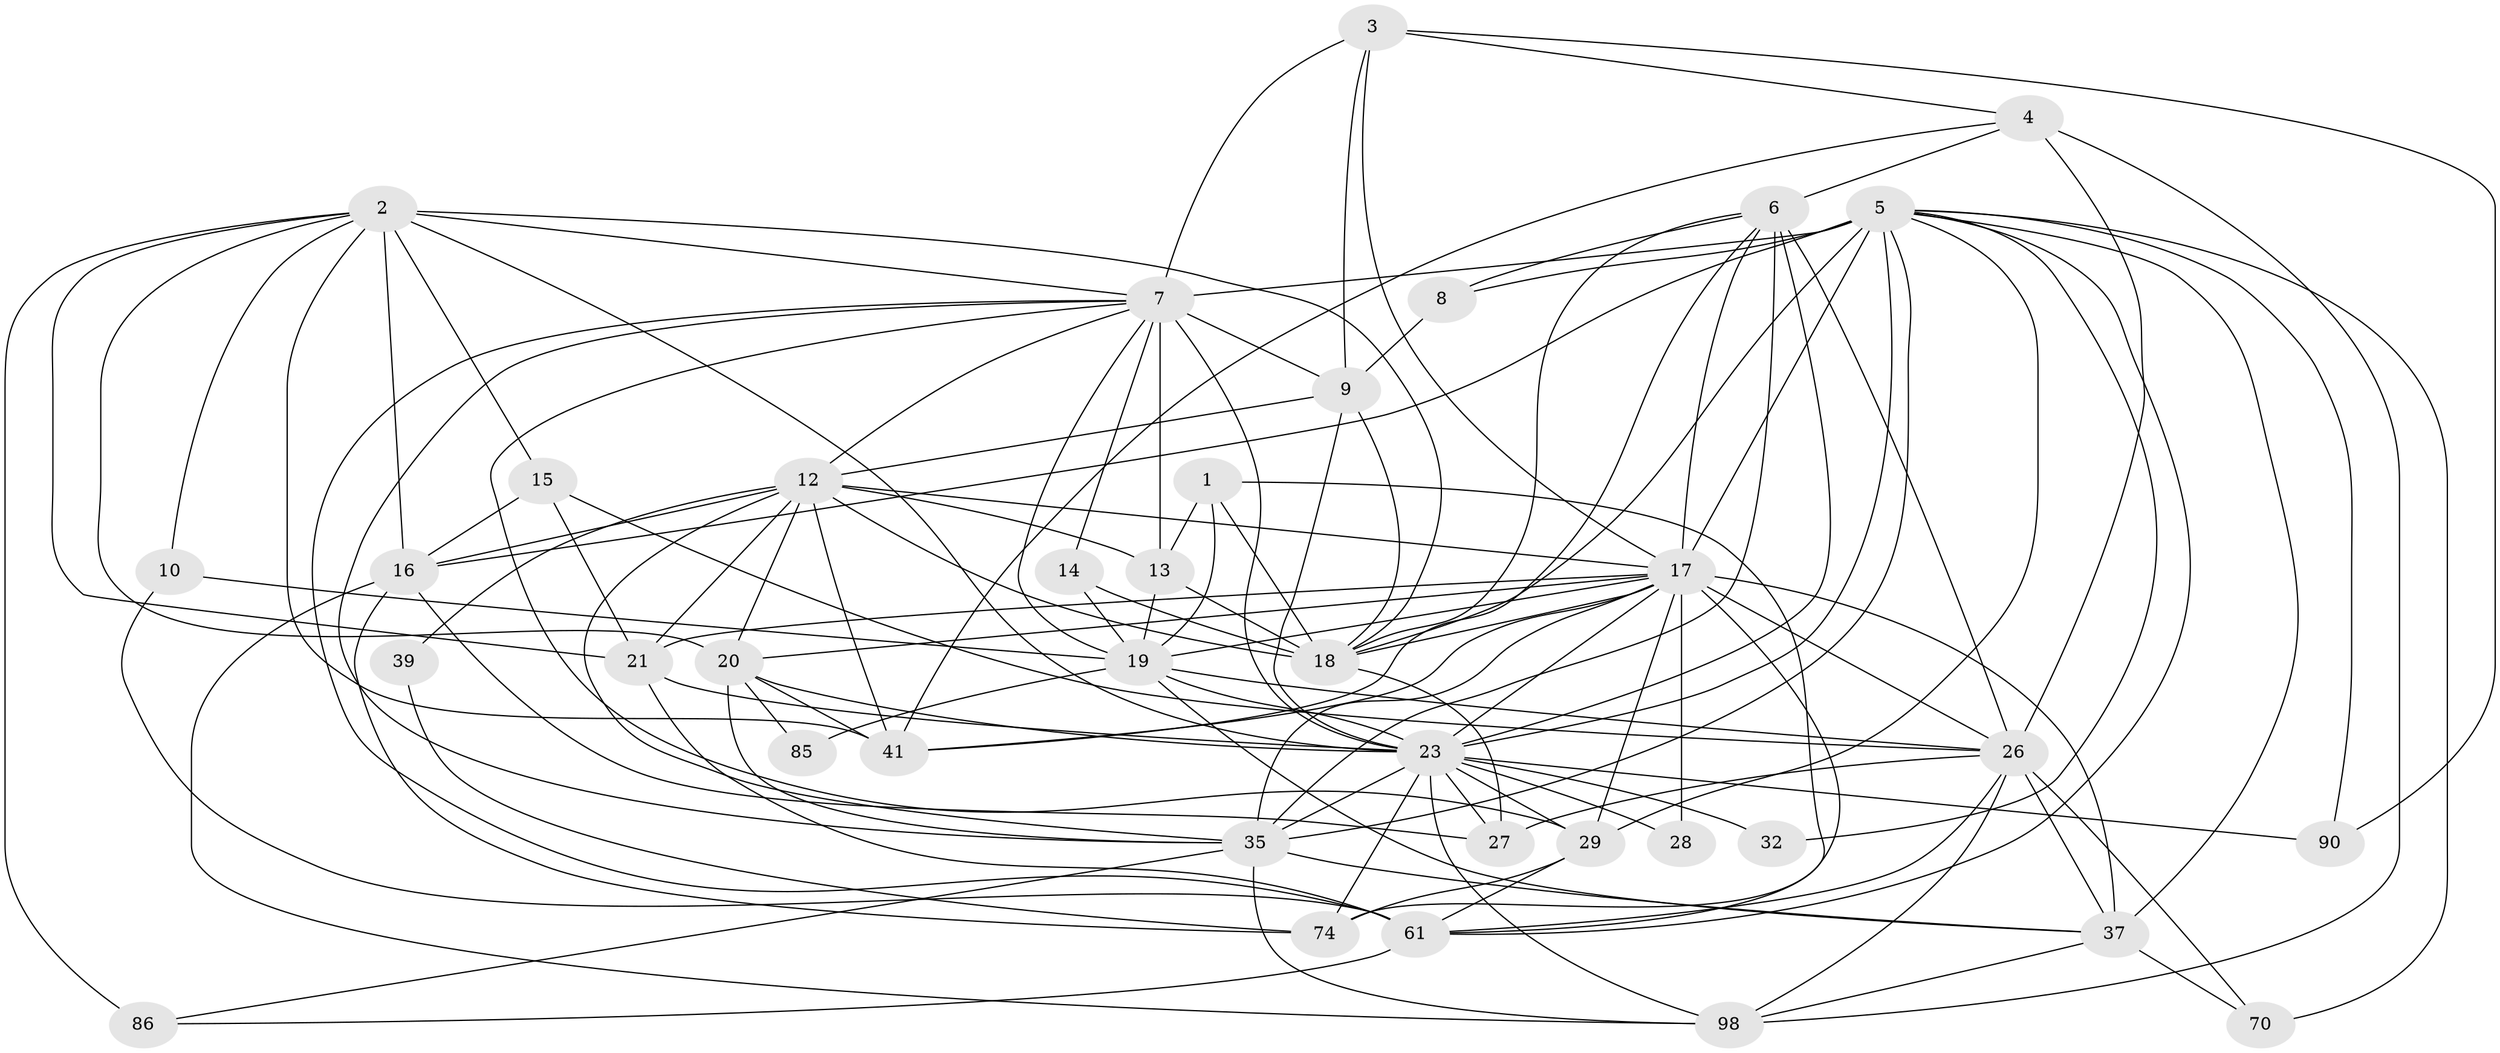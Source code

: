 // original degree distribution, {3: 0.2543859649122807, 4: 0.2982456140350877, 2: 0.13157894736842105, 5: 0.18421052631578946, 7: 0.05263157894736842, 6: 0.07017543859649122, 8: 0.008771929824561403}
// Generated by graph-tools (version 1.1) at 2025/18/03/04/25 18:18:59]
// undirected, 37 vertices, 122 edges
graph export_dot {
graph [start="1"]
  node [color=gray90,style=filled];
  1 [super="+11+79"];
  2 [super="+31+56+69+58"];
  3 [super="+84"];
  4 [super="+49+102"];
  5 [super="+113+51+38+46"];
  6 [super="+45+94"];
  7 [super="+91+71+36"];
  8 [super="+43"];
  9 [super="+101"];
  10;
  12 [super="+57+62+50"];
  13 [super="+89+55"];
  14 [super="+76"];
  15 [super="+73"];
  16 [super="+78+107"];
  17 [super="+40+66"];
  18 [super="+22+54+72"];
  19 [super="+52+63"];
  20 [super="+25"];
  21 [super="+82"];
  23 [super="+64+24"];
  26 [super="+95+96"];
  27 [super="+106"];
  28;
  29 [super="+44"];
  32;
  35 [super="+77+67"];
  37 [super="+53"];
  39;
  41 [super="+88"];
  61 [super="+68"];
  70;
  74 [super="+108"];
  85;
  86;
  90;
  98 [super="+99"];
  1 -- 13 [weight=2];
  1 -- 18;
  1 -- 74 [weight=2];
  1 -- 19;
  2 -- 86;
  2 -- 10;
  2 -- 15 [weight=2];
  2 -- 20;
  2 -- 7 [weight=2];
  2 -- 21;
  2 -- 16;
  2 -- 41;
  2 -- 23 [weight=3];
  2 -- 18;
  3 -- 9;
  3 -- 90;
  3 -- 7;
  3 -- 17;
  3 -- 4;
  4 -- 41;
  4 -- 26 [weight=2];
  4 -- 98;
  4 -- 6;
  5 -- 7 [weight=4];
  5 -- 90;
  5 -- 29;
  5 -- 61;
  5 -- 16;
  5 -- 18 [weight=2];
  5 -- 37;
  5 -- 23;
  5 -- 32;
  5 -- 17;
  5 -- 35;
  5 -- 70;
  5 -- 8 [weight=2];
  6 -- 23 [weight=2];
  6 -- 35;
  6 -- 8;
  6 -- 26 [weight=2];
  6 -- 17;
  6 -- 18;
  6 -- 41;
  7 -- 13;
  7 -- 9;
  7 -- 14;
  7 -- 29;
  7 -- 35;
  7 -- 61;
  7 -- 19;
  7 -- 23 [weight=4];
  7 -- 12;
  8 -- 9;
  9 -- 12;
  9 -- 23;
  9 -- 18;
  10 -- 61;
  10 -- 19;
  12 -- 39;
  12 -- 21;
  12 -- 20;
  12 -- 18;
  12 -- 16;
  12 -- 13;
  12 -- 17;
  12 -- 35;
  12 -- 41;
  13 -- 19;
  13 -- 18 [weight=3];
  14 -- 19;
  14 -- 18;
  15 -- 26;
  15 -- 16;
  15 -- 21;
  16 -- 98;
  16 -- 27;
  16 -- 74;
  17 -- 35;
  17 -- 41;
  17 -- 19;
  17 -- 26 [weight=2];
  17 -- 28;
  17 -- 37;
  17 -- 21 [weight=2];
  17 -- 61 [weight=2];
  17 -- 20;
  17 -- 29;
  17 -- 23;
  17 -- 18;
  18 -- 27 [weight=2];
  19 -- 23 [weight=2];
  19 -- 85;
  19 -- 26;
  19 -- 37;
  20 -- 35;
  20 -- 85;
  20 -- 23;
  20 -- 41;
  21 -- 23;
  21 -- 61;
  23 -- 90;
  23 -- 28;
  23 -- 32;
  23 -- 98;
  23 -- 35 [weight=2];
  23 -- 74;
  23 -- 27;
  23 -- 29;
  26 -- 98;
  26 -- 70 [weight=2];
  26 -- 27;
  26 -- 37;
  26 -- 61;
  29 -- 61;
  29 -- 74;
  35 -- 86;
  35 -- 98;
  35 -- 37;
  37 -- 98;
  37 -- 70;
  39 -- 74;
  61 -- 86;
}
